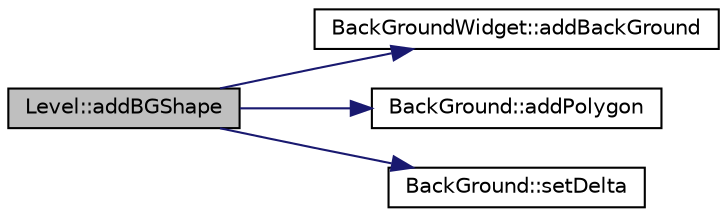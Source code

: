 digraph G
{
  edge [fontname="Helvetica",fontsize="10",labelfontname="Helvetica",labelfontsize="10"];
  node [fontname="Helvetica",fontsize="10",shape=record];
  rankdir="LR";
  Node1 [label="Level::addBGShape",height=0.2,width=0.4,color="black", fillcolor="grey75", style="filled" fontcolor="black"];
  Node1 -> Node2 [color="midnightblue",fontsize="10",style="solid",fontname="Helvetica"];
  Node2 [label="BackGroundWidget::addBackGround",height=0.2,width=0.4,color="black", fillcolor="white", style="filled",URL="$classBackGroundWidget.html#aedc946bd54a5f017454d762ae62bf220"];
  Node1 -> Node3 [color="midnightblue",fontsize="10",style="solid",fontname="Helvetica"];
  Node3 [label="BackGround::addPolygon",height=0.2,width=0.4,color="black", fillcolor="white", style="filled",URL="$classBackGround.html#a8b0f623e3bfdbd9cb950bd968bd7fd0c"];
  Node1 -> Node4 [color="midnightblue",fontsize="10",style="solid",fontname="Helvetica"];
  Node4 [label="BackGround::setDelta",height=0.2,width=0.4,color="black", fillcolor="white", style="filled",URL="$classBackGround.html#accd40bd17181e9c0719744e359b4c91e"];
}
